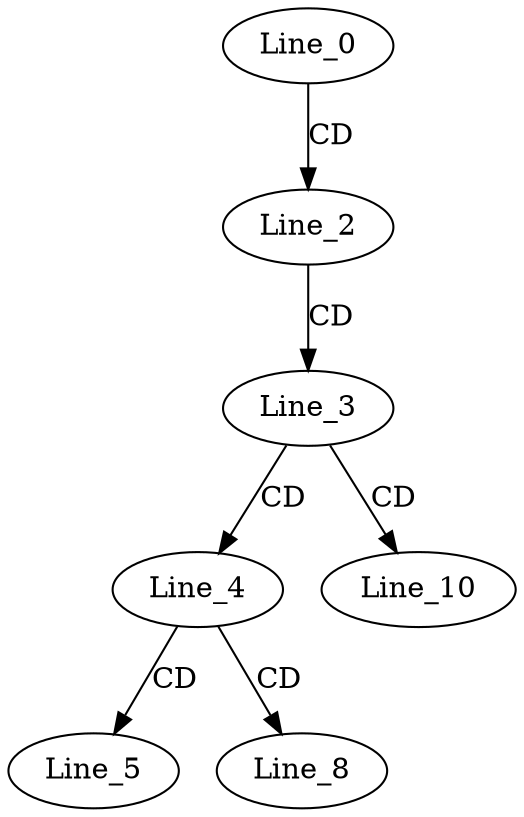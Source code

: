 digraph G {
  Line_0;
  Line_2;
  Line_3;
  Line_4;
  Line_5;
  Line_8;
  Line_10;
  Line_0 -> Line_2 [ label="CD" ];
  Line_2 -> Line_3 [ label="CD" ];
  Line_3 -> Line_4 [ label="CD" ];
  Line_4 -> Line_5 [ label="CD" ];
  Line_4 -> Line_8 [ label="CD" ];
  Line_3 -> Line_10 [ label="CD" ];
}

